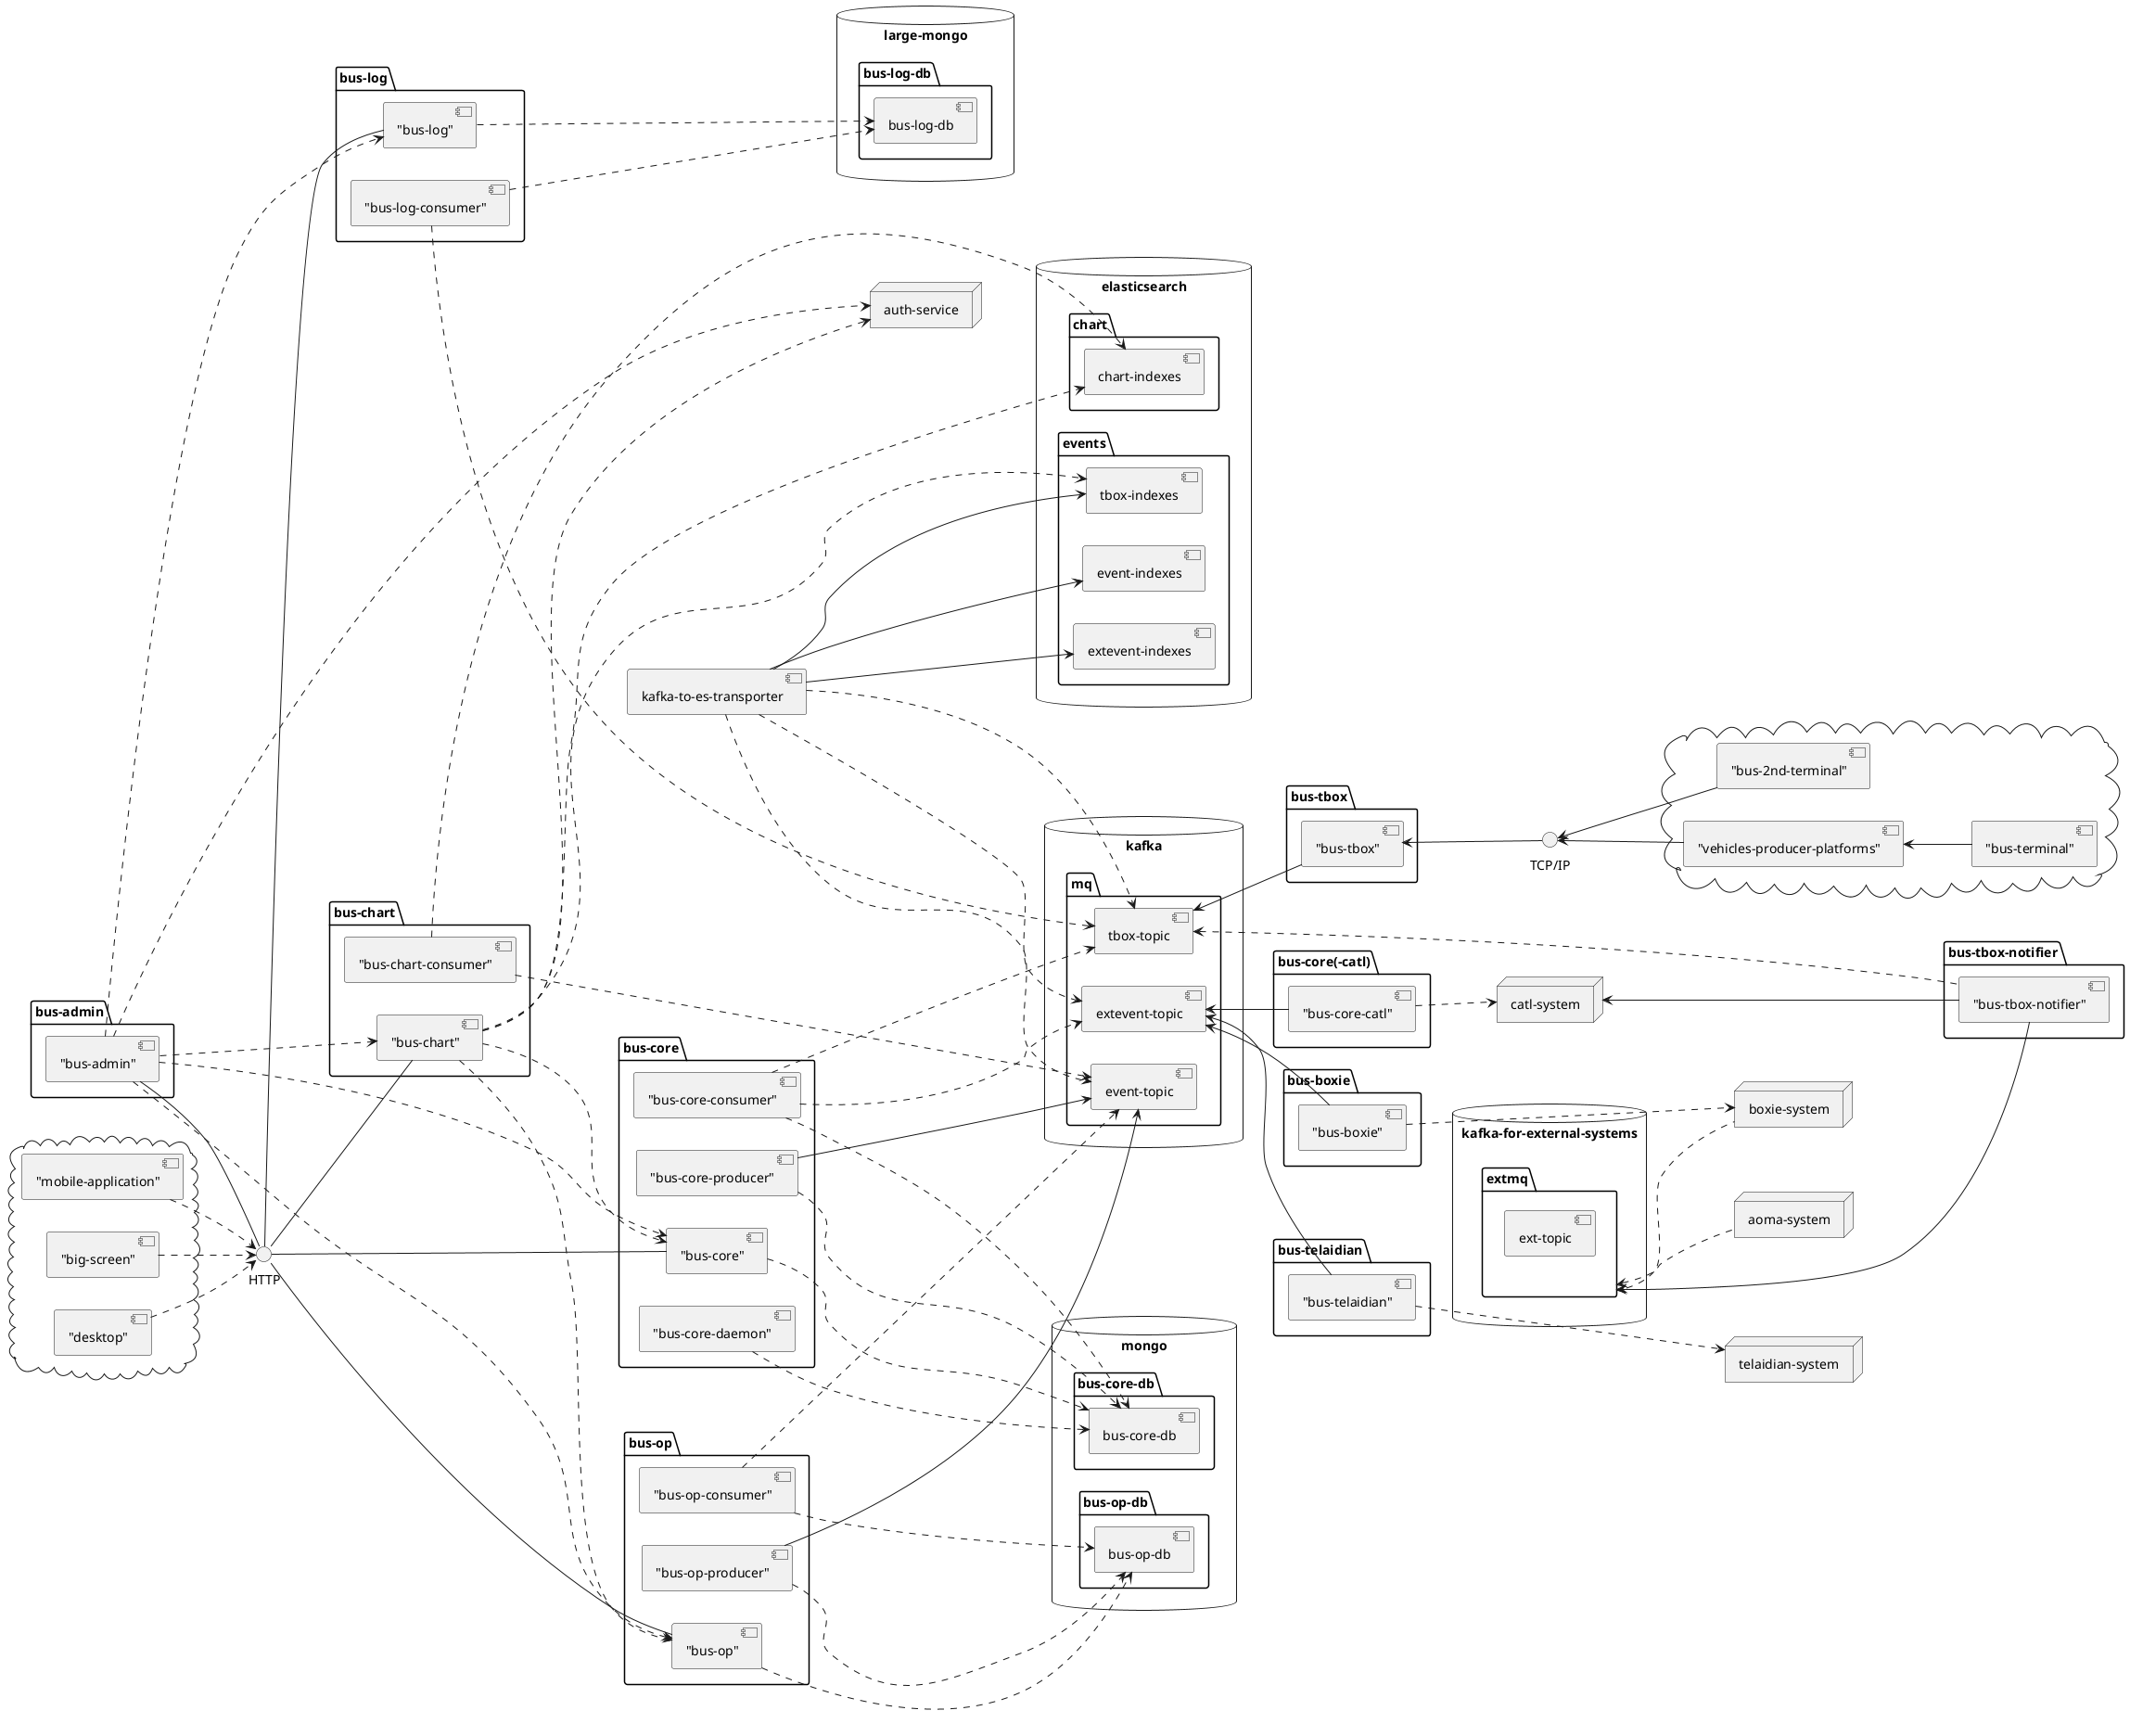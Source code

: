 @startuml

left to right direction

interface "TCP/IP" as tcpip

cloud {
    tcpip <-- ["bus-2nd-terminal"]
    tcpip <-- ["vehicles-producer-platforms"]
    ["vehicles-producer-platforms"] <-- ["bus-terminal"]
}


interface "HTTP" as http
cloud {
    ["desktop"] ..> http
    ["mobile-application"] ..> http
    ["big-screen"] ..> http
}

database mongo {
    folder "bus-core-db" {
        ["bus-core-db"]
    }
    folder "bus-op-db" {
        ["bus-op-db"]
    }
}

database "large-mongo" {
    folder "bus-log-db" {
        ["bus-log-db"]
    }
}

database elasticsearch {
    folder "chart" {
        ["chart-indexes"]
    }
    folder "events" {
        ["tbox-indexes"]
        ["event-indexes"]
        ["extevent-indexes"]
    }
}

database kafka {
    folder [mq] {
        ["tbox-topic"]
        ["event-topic"]
        ["extevent-topic"]
    }
}

database "kafka-for-external-systems" {
    folder [extmq] {
        ["ext-topic"]
    }
}

component "kafka-to-es-transporter" as transporter
transporter ...> ["tbox-topic"]
transporter ...> ["event-topic"]
transporter ...> ["extevent-topic"]
transporter ---> ["tbox-indexes"]
transporter ---> ["event-indexes"]
transporter ---> ["extevent-indexes"]

node "catl-system" as catlsys

package "bus-tbox" {
    ["bus-tbox"] <-- tcpip
    ["tbox-topic"] <-- ["bus-tbox"]
}

package "bus-core" {      
    ["bus-core-consumer"] ...> ["tbox-topic"]
    ["bus-core-consumer"] ...> ["extevent-topic"]
    ["bus-core-consumer"] ...> ["bus-core-db"]
    ["bus-core"] as buscore
    buscore ...> ["bus-core-db"]
    http -- buscore
    ["bus-core-daemon"] ...> ["bus-core-db"]
    ["bus-core-producer"] ...> ["bus-core-db"]
    ["bus-core-producer"] ---> ["event-topic"]
}

package "bus-core(-catl)" {
    ["bus-core-catl"] ..> catlsys
    ["extevent-topic"] <-- ["bus-core-catl"]
}

package "bus-op" {
    ["bus-op-consumer"] ...> ["event-topic"]
    ["bus-op-consumer"] ...> ["bus-op-db"]
    ["bus-op"] as busop
    busop ...> ["bus-op-db"]
    http -- busop
    ["bus-op-producer"] ...> ["bus-op-db"]
    ["bus-op-producer"] ---> ["event-topic"]
}

package "bus-log" {
    ["bus-log-consumer"] ...> ["tbox-topic"]
    ["bus-log-consumer"] ....> ["bus-log-db"]
    ["bus-log"] as buslog
    http -- buslog
    buslog ...> ["bus-log-db"]
}

node "auth-service" as authservice

package "bus-chart" {
    ["bus-chart-consumer"] ....> ["event-topic"]
    ["bus-chart-consumer"] .....> ["chart-indexes"]
    ["bus-chart"] as buschart
    http -- buschart
    buschart .....> ["chart-indexes"]
    buschart .....> ["tbox-indexes"]
    buschart ....> authservice
    buschart ...> buscore
    buschart ...> busop
}

node "aoma-system" as aomasys
extmq <.. aomasys

node "boxie-system" as boxiesys
extmq <.. boxiesys

package "bus-boxie" {
    ["bus-boxie"] ...> boxiesys
    ["extevent-topic"] <-- ["bus-boxie"]
}

node "telaidian-system" as telaidiansys

package "bus-telaidian" {
    ["bus-telaidian"] ...> telaidiansys
    ["extevent-topic"] <-- ["bus-telaidian"] 
}

package "bus-tbox-notifier" {
    ["tbox-topic"] <.. ["bus-tbox-notifier"]
    catlsys <--- ["bus-tbox-notifier"]
    extmq <--- ["bus-tbox-notifier"]
}

package "bus-admin" {
    ["bus-admin"] -- http
    ["bus-admin"] ....> authservice
    ["bus-admin"] ...> buscore
    ["bus-admin"] ...> busop
    ["bus-admin"] ...> buslog
    ["bus-admin"] ...> buschart
}

@enduml
